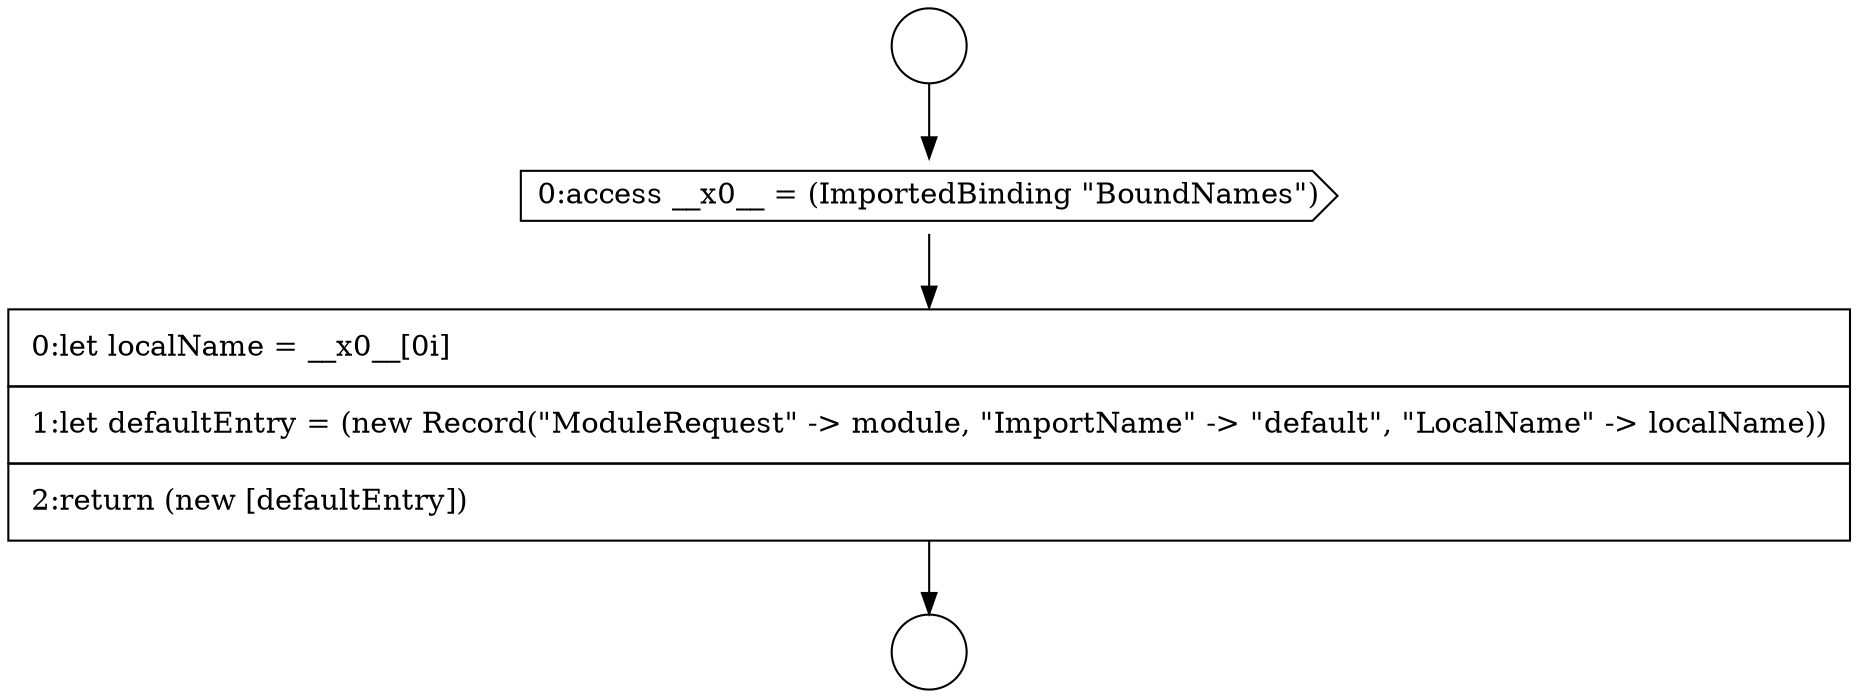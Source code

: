 digraph {
  node9630 [shape=circle label=" " color="black" fillcolor="white" style=filled]
  node9632 [shape=cds, label=<<font color="black">0:access __x0__ = (ImportedBinding &quot;BoundNames&quot;)</font>> color="black" fillcolor="white" style=filled]
  node9633 [shape=none, margin=0, label=<<font color="black">
    <table border="0" cellborder="1" cellspacing="0" cellpadding="10">
      <tr><td align="left">0:let localName = __x0__[0i]</td></tr>
      <tr><td align="left">1:let defaultEntry = (new Record(&quot;ModuleRequest&quot; -&gt; module, &quot;ImportName&quot; -&gt; &quot;default&quot;, &quot;LocalName&quot; -&gt; localName))</td></tr>
      <tr><td align="left">2:return (new [defaultEntry])</td></tr>
    </table>
  </font>> color="black" fillcolor="white" style=filled]
  node9631 [shape=circle label=" " color="black" fillcolor="white" style=filled]
  node9630 -> node9632 [ color="black"]
  node9632 -> node9633 [ color="black"]
  node9633 -> node9631 [ color="black"]
}
